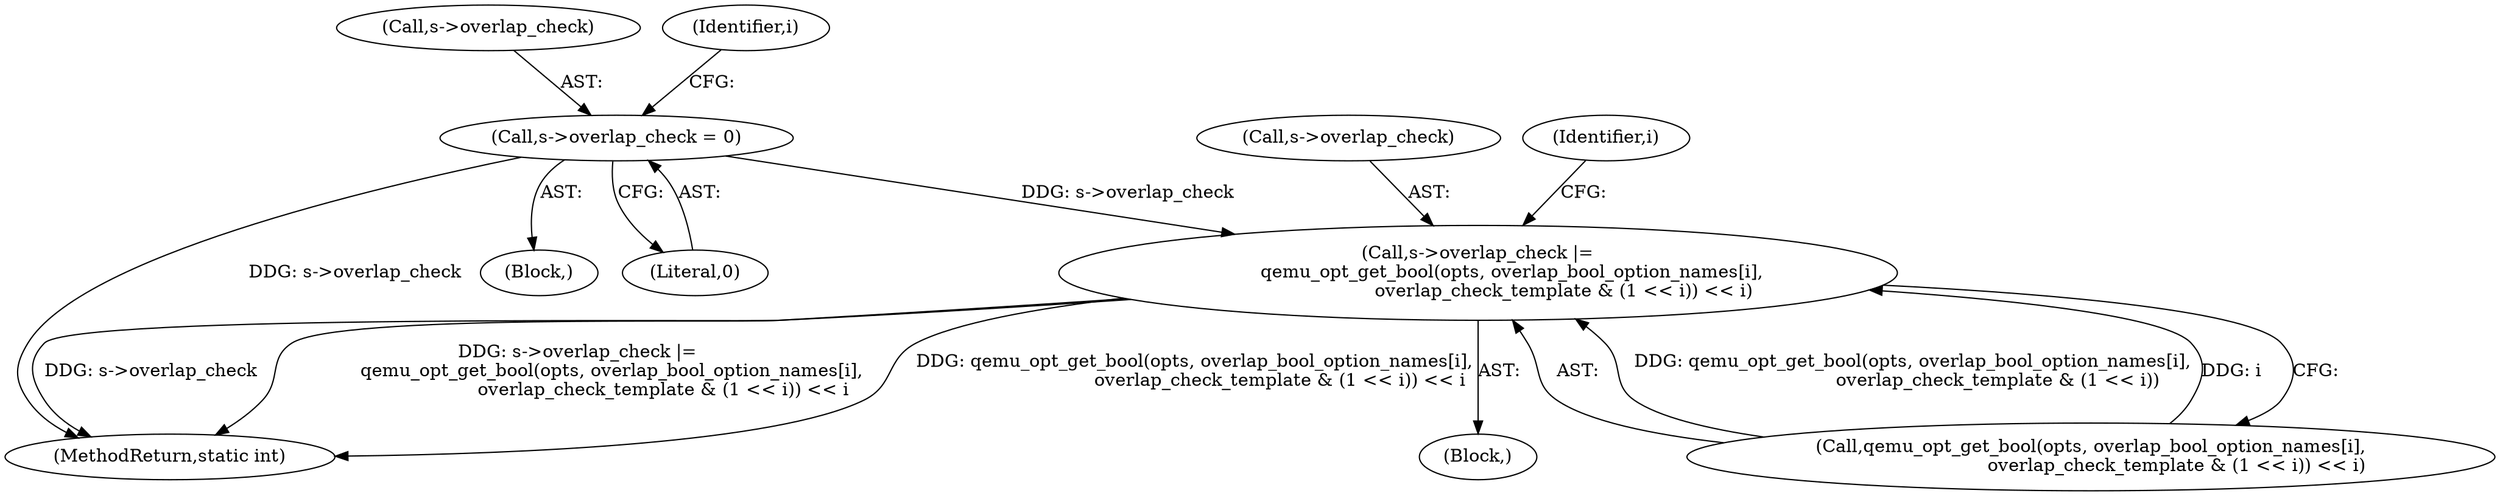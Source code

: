 digraph "0_qemu_6a83f8b5bec6f59e56cc49bd49e4c3f8f805d56f_0@pointer" {
"1001370" [label="(Call,s->overlap_check = 0)"];
"1001385" [label="(Call,s->overlap_check |=\n            qemu_opt_get_bool(opts, overlap_bool_option_names[i],\n                              overlap_check_template & (1 << i)) << i)"];
"1001483" [label="(MethodReturn,static int)"];
"1000126" [label="(Block,)"];
"1001371" [label="(Call,s->overlap_check)"];
"1001384" [label="(Block,)"];
"1001370" [label="(Call,s->overlap_check = 0)"];
"1001385" [label="(Call,s->overlap_check |=\n            qemu_opt_get_bool(opts, overlap_bool_option_names[i],\n                              overlap_check_template & (1 << i)) << i)"];
"1001383" [label="(Identifier,i)"];
"1001377" [label="(Identifier,i)"];
"1001386" [label="(Call,s->overlap_check)"];
"1001374" [label="(Literal,0)"];
"1001389" [label="(Call,qemu_opt_get_bool(opts, overlap_bool_option_names[i],\n                              overlap_check_template & (1 << i)) << i)"];
"1001370" -> "1000126"  [label="AST: "];
"1001370" -> "1001374"  [label="CFG: "];
"1001371" -> "1001370"  [label="AST: "];
"1001374" -> "1001370"  [label="AST: "];
"1001377" -> "1001370"  [label="CFG: "];
"1001370" -> "1001483"  [label="DDG: s->overlap_check"];
"1001370" -> "1001385"  [label="DDG: s->overlap_check"];
"1001385" -> "1001384"  [label="AST: "];
"1001385" -> "1001389"  [label="CFG: "];
"1001386" -> "1001385"  [label="AST: "];
"1001389" -> "1001385"  [label="AST: "];
"1001383" -> "1001385"  [label="CFG: "];
"1001385" -> "1001483"  [label="DDG: s->overlap_check |=\n            qemu_opt_get_bool(opts, overlap_bool_option_names[i],\n                              overlap_check_template & (1 << i)) << i"];
"1001385" -> "1001483"  [label="DDG: qemu_opt_get_bool(opts, overlap_bool_option_names[i],\n                              overlap_check_template & (1 << i)) << i"];
"1001385" -> "1001483"  [label="DDG: s->overlap_check"];
"1001389" -> "1001385"  [label="DDG: qemu_opt_get_bool(opts, overlap_bool_option_names[i],\n                              overlap_check_template & (1 << i))"];
"1001389" -> "1001385"  [label="DDG: i"];
}
